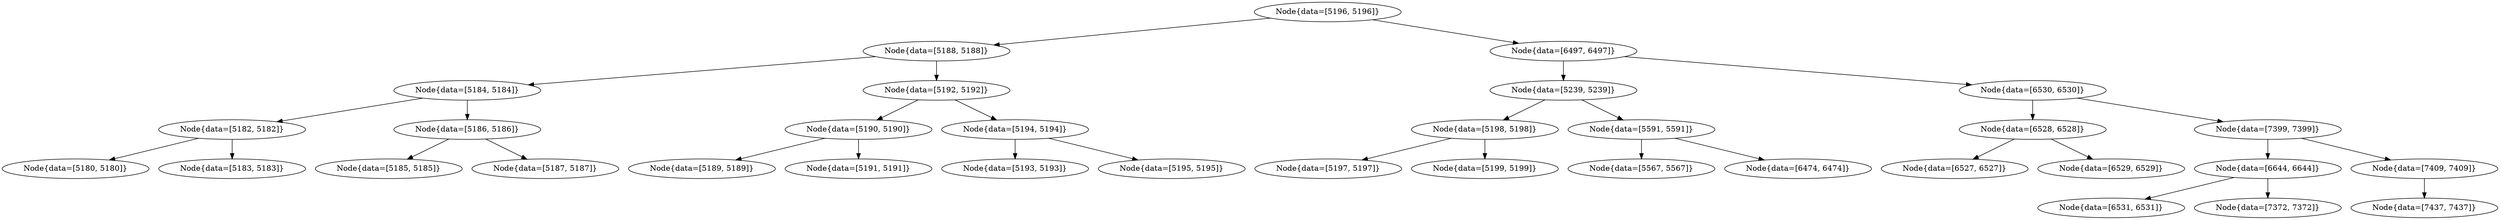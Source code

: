 digraph G{
1912005152 [label="Node{data=[5196, 5196]}"]
1912005152 -> 1985743178
1985743178 [label="Node{data=[5188, 5188]}"]
1985743178 -> 2080234611
2080234611 [label="Node{data=[5184, 5184]}"]
2080234611 -> 1707892560
1707892560 [label="Node{data=[5182, 5182]}"]
1707892560 -> 594368043
594368043 [label="Node{data=[5180, 5180]}"]
1707892560 -> 904731989
904731989 [label="Node{data=[5183, 5183]}"]
2080234611 -> 543576543
543576543 [label="Node{data=[5186, 5186]}"]
543576543 -> 660061276
660061276 [label="Node{data=[5185, 5185]}"]
543576543 -> 1858235027
1858235027 [label="Node{data=[5187, 5187]}"]
1985743178 -> 857265579
857265579 [label="Node{data=[5192, 5192]}"]
857265579 -> 568492734
568492734 [label="Node{data=[5190, 5190]}"]
568492734 -> 1003323266
1003323266 [label="Node{data=[5189, 5189]}"]
568492734 -> 1176902810
1176902810 [label="Node{data=[5191, 5191]}"]
857265579 -> 870722680
870722680 [label="Node{data=[5194, 5194]}"]
870722680 -> 111456200
111456200 [label="Node{data=[5193, 5193]}"]
870722680 -> 1455809009
1455809009 [label="Node{data=[5195, 5195]}"]
1912005152 -> 544339327
544339327 [label="Node{data=[6497, 6497]}"]
544339327 -> 586582245
586582245 [label="Node{data=[5239, 5239]}"]
586582245 -> 26192284
26192284 [label="Node{data=[5198, 5198]}"]
26192284 -> 2025589301
2025589301 [label="Node{data=[5197, 5197]}"]
26192284 -> 1464451664
1464451664 [label="Node{data=[5199, 5199]}"]
586582245 -> 1106168316
1106168316 [label="Node{data=[5591, 5591]}"]
1106168316 -> 1028741908
1028741908 [label="Node{data=[5567, 5567]}"]
1106168316 -> 631505705
631505705 [label="Node{data=[6474, 6474]}"]
544339327 -> 1013321359
1013321359 [label="Node{data=[6530, 6530]}"]
1013321359 -> 191922646
191922646 [label="Node{data=[6528, 6528]}"]
191922646 -> 1020191319
1020191319 [label="Node{data=[6527, 6527]}"]
191922646 -> 972424108
972424108 [label="Node{data=[6529, 6529]}"]
1013321359 -> 904421483
904421483 [label="Node{data=[7399, 7399]}"]
904421483 -> 983116081
983116081 [label="Node{data=[6644, 6644]}"]
983116081 -> 1905174639
1905174639 [label="Node{data=[6531, 6531]}"]
983116081 -> 2028748433
2028748433 [label="Node{data=[7372, 7372]}"]
904421483 -> 242344671
242344671 [label="Node{data=[7409, 7409]}"]
242344671 -> 2102563457
2102563457 [label="Node{data=[7437, 7437]}"]
}